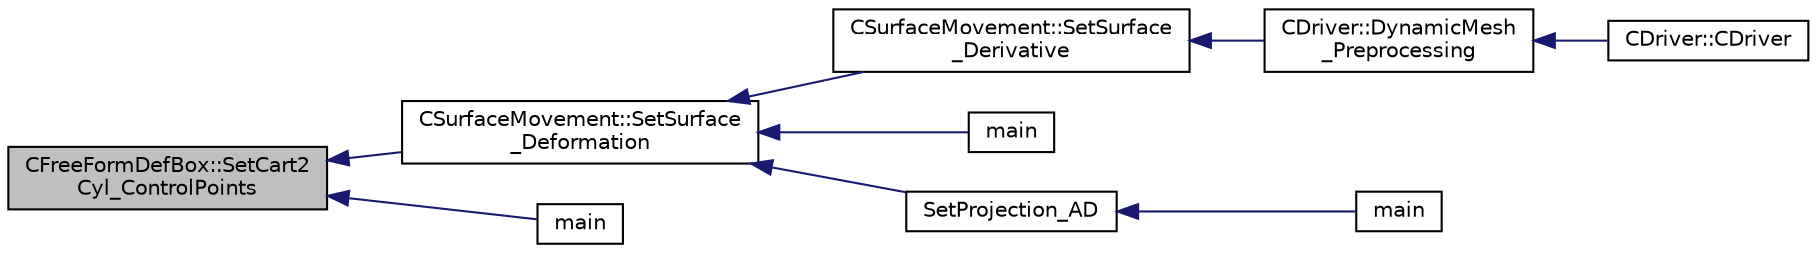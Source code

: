 digraph "CFreeFormDefBox::SetCart2Cyl_ControlPoints"
{
  edge [fontname="Helvetica",fontsize="10",labelfontname="Helvetica",labelfontsize="10"];
  node [fontname="Helvetica",fontsize="10",shape=record];
  rankdir="LR";
  Node705 [label="CFreeFormDefBox::SetCart2\lCyl_ControlPoints",height=0.2,width=0.4,color="black", fillcolor="grey75", style="filled", fontcolor="black"];
  Node705 -> Node706 [dir="back",color="midnightblue",fontsize="10",style="solid",fontname="Helvetica"];
  Node706 [label="CSurfaceMovement::SetSurface\l_Deformation",height=0.2,width=0.4,color="black", fillcolor="white", style="filled",URL="$class_c_surface_movement.html#a23bec9fbe1bcd7f6117100de93381ac3",tooltip="Set the surface/boundary deformation. "];
  Node706 -> Node707 [dir="back",color="midnightblue",fontsize="10",style="solid",fontname="Helvetica"];
  Node707 [label="CSurfaceMovement::SetSurface\l_Derivative",height=0.2,width=0.4,color="black", fillcolor="white", style="filled",URL="$class_c_surface_movement.html#af6aac73d04565bf6e9b81305b66e97e7",tooltip="Set derivatives of the surface/boundary deformation. "];
  Node707 -> Node708 [dir="back",color="midnightblue",fontsize="10",style="solid",fontname="Helvetica"];
  Node708 [label="CDriver::DynamicMesh\l_Preprocessing",height=0.2,width=0.4,color="black", fillcolor="white", style="filled",URL="$class_c_driver.html#af585d91d9c08dbddcc2b3e67dd5f5af9",tooltip="GridMovement_Preprocessing. "];
  Node708 -> Node709 [dir="back",color="midnightblue",fontsize="10",style="solid",fontname="Helvetica"];
  Node709 [label="CDriver::CDriver",height=0.2,width=0.4,color="black", fillcolor="white", style="filled",URL="$class_c_driver.html#a3fca4a013a6efa9bbb38fe78a86b5f3d",tooltip="Constructor of the class. "];
  Node706 -> Node710 [dir="back",color="midnightblue",fontsize="10",style="solid",fontname="Helvetica"];
  Node710 [label="main",height=0.2,width=0.4,color="black", fillcolor="white", style="filled",URL="$_s_u2___d_e_f_8cpp.html#a0ddf1224851353fc92bfbff6f499fa97"];
  Node706 -> Node711 [dir="back",color="midnightblue",fontsize="10",style="solid",fontname="Helvetica"];
  Node711 [label="SetProjection_AD",height=0.2,width=0.4,color="black", fillcolor="white", style="filled",URL="$_s_u2___d_o_t_8cpp.html#a3fceed882e8eb3d6796c8e8396af7d87",tooltip="Projection of the surface sensitivity using algorithmic differentiation (AD). "];
  Node711 -> Node712 [dir="back",color="midnightblue",fontsize="10",style="solid",fontname="Helvetica"];
  Node712 [label="main",height=0.2,width=0.4,color="black", fillcolor="white", style="filled",URL="$_s_u2___d_o_t_8cpp.html#a0ddf1224851353fc92bfbff6f499fa97"];
  Node705 -> Node713 [dir="back",color="midnightblue",fontsize="10",style="solid",fontname="Helvetica"];
  Node713 [label="main",height=0.2,width=0.4,color="black", fillcolor="white", style="filled",URL="$_s_u2___g_e_o_8cpp.html#a0ddf1224851353fc92bfbff6f499fa97"];
}
